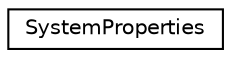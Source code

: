 digraph "Graphical Class Hierarchy"
{
  edge [fontname="Helvetica",fontsize="10",labelfontname="Helvetica",labelfontsize="10"];
  node [fontname="Helvetica",fontsize="10",shape=record];
  rankdir="LR";
  Node1 [label="SystemProperties",height=0.2,width=0.4,color="black", fillcolor="white", style="filled",URL="$classSystemProperties.html"];
}

